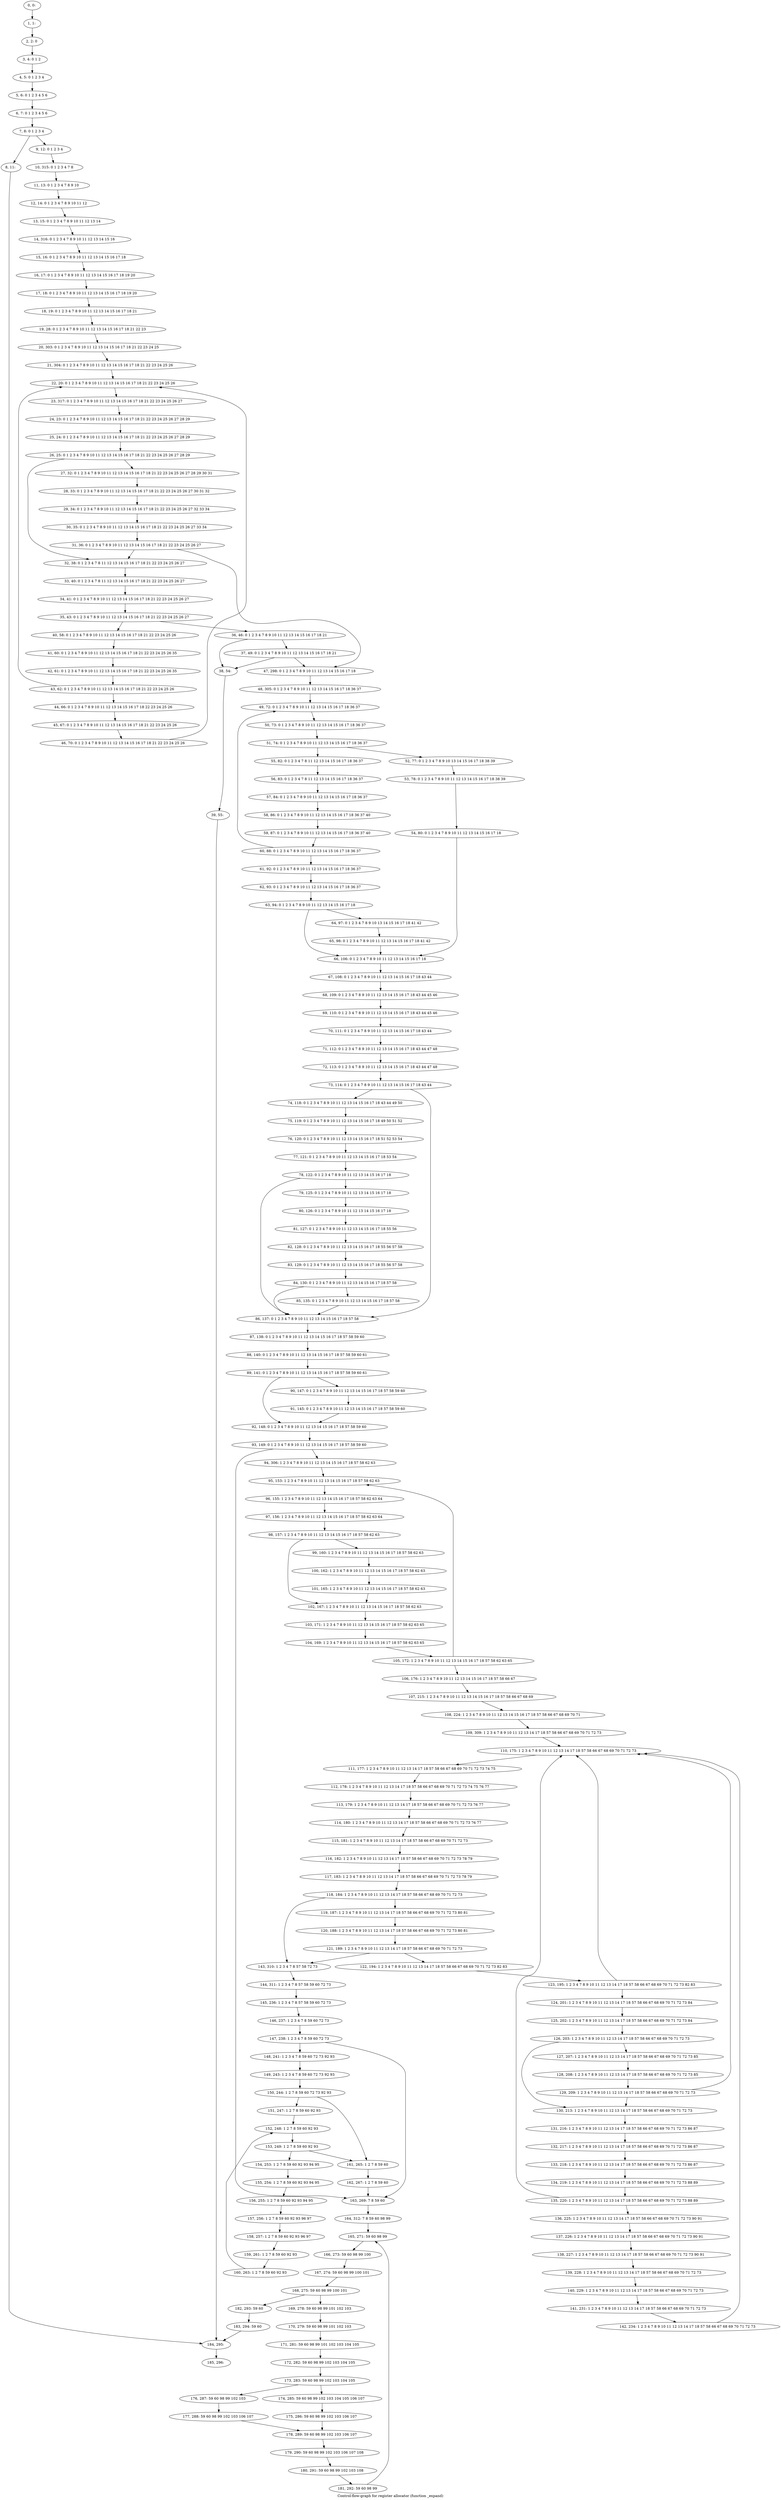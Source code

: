 digraph G {
graph [label="Control-flow-graph for register allocator (function _expand)"]
0[label="0, 0: "];
1[label="1, 1: "];
2[label="2, 2: 0 "];
3[label="3, 4: 0 1 2 "];
4[label="4, 5: 0 1 2 3 4 "];
5[label="5, 6: 0 1 2 3 4 5 6 "];
6[label="6, 7: 0 1 2 3 4 5 6 "];
7[label="7, 8: 0 1 2 3 4 "];
8[label="8, 11: "];
9[label="9, 12: 0 1 2 3 4 "];
10[label="10, 315: 0 1 2 3 4 7 8 "];
11[label="11, 13: 0 1 2 3 4 7 8 9 10 "];
12[label="12, 14: 0 1 2 3 4 7 8 9 10 11 12 "];
13[label="13, 15: 0 1 2 3 4 7 8 9 10 11 12 13 14 "];
14[label="14, 316: 0 1 2 3 4 7 8 9 10 11 12 13 14 15 16 "];
15[label="15, 16: 0 1 2 3 4 7 8 9 10 11 12 13 14 15 16 17 18 "];
16[label="16, 17: 0 1 2 3 4 7 8 9 10 11 12 13 14 15 16 17 18 19 20 "];
17[label="17, 18: 0 1 2 3 4 7 8 9 10 11 12 13 14 15 16 17 18 19 20 "];
18[label="18, 19: 0 1 2 3 4 7 8 9 10 11 12 13 14 15 16 17 18 21 "];
19[label="19, 28: 0 1 2 3 4 7 8 9 10 11 12 13 14 15 16 17 18 21 22 23 "];
20[label="20, 303: 0 1 2 3 4 7 8 9 10 11 12 13 14 15 16 17 18 21 22 23 24 25 "];
21[label="21, 304: 0 1 2 3 4 7 8 9 10 11 12 13 14 15 16 17 18 21 22 23 24 25 26 "];
22[label="22, 20: 0 1 2 3 4 7 8 9 10 11 12 13 14 15 16 17 18 21 22 23 24 25 26 "];
23[label="23, 317: 0 1 2 3 4 7 8 9 10 11 12 13 14 15 16 17 18 21 22 23 24 25 26 27 "];
24[label="24, 23: 0 1 2 3 4 7 8 9 10 11 12 13 14 15 16 17 18 21 22 23 24 25 26 27 28 29 "];
25[label="25, 24: 0 1 2 3 4 7 8 9 10 11 12 13 14 15 16 17 18 21 22 23 24 25 26 27 28 29 "];
26[label="26, 25: 0 1 2 3 4 7 8 9 10 11 12 13 14 15 16 17 18 21 22 23 24 25 26 27 28 29 "];
27[label="27, 32: 0 1 2 3 4 7 8 9 10 11 12 13 14 15 16 17 18 21 22 23 24 25 26 27 28 29 30 31 "];
28[label="28, 33: 0 1 2 3 4 7 8 9 10 11 12 13 14 15 16 17 18 21 22 23 24 25 26 27 30 31 32 "];
29[label="29, 34: 0 1 2 3 4 7 8 9 10 11 12 13 14 15 16 17 18 21 22 23 24 25 26 27 32 33 34 "];
30[label="30, 35: 0 1 2 3 4 7 8 9 10 11 12 13 14 15 16 17 18 21 22 23 24 25 26 27 33 34 "];
31[label="31, 36: 0 1 2 3 4 7 8 9 10 11 12 13 14 15 16 17 18 21 22 23 24 25 26 27 "];
32[label="32, 38: 0 1 2 3 4 7 8 11 12 13 14 15 16 17 18 21 22 23 24 25 26 27 "];
33[label="33, 40: 0 1 2 3 4 7 8 11 12 13 14 15 16 17 18 21 22 23 24 25 26 27 "];
34[label="34, 41: 0 1 2 3 4 7 8 9 10 11 12 13 14 15 16 17 18 21 22 23 24 25 26 27 "];
35[label="35, 43: 0 1 2 3 4 7 8 9 10 11 12 13 14 15 16 17 18 21 22 23 24 25 26 27 "];
36[label="36, 46: 0 1 2 3 4 7 8 9 10 11 12 13 14 15 16 17 18 21 "];
37[label="37, 49: 0 1 2 3 4 7 8 9 10 11 12 13 14 15 16 17 18 21 "];
38[label="38, 54: "];
39[label="39, 55: "];
40[label="40, 58: 0 1 2 3 4 7 8 9 10 11 12 13 14 15 16 17 18 21 22 23 24 25 26 "];
41[label="41, 60: 0 1 2 3 4 7 8 9 10 11 12 13 14 15 16 17 18 21 22 23 24 25 26 35 "];
42[label="42, 61: 0 1 2 3 4 7 8 9 10 11 12 13 14 15 16 17 18 21 22 23 24 25 26 35 "];
43[label="43, 62: 0 1 2 3 4 7 8 9 10 11 12 13 14 15 16 17 18 21 22 23 24 25 26 "];
44[label="44, 66: 0 1 2 3 4 7 8 9 10 11 12 13 14 15 16 17 18 22 23 24 25 26 "];
45[label="45, 67: 0 1 2 3 4 7 8 9 10 11 12 13 14 15 16 17 18 21 22 23 24 25 26 "];
46[label="46, 70: 0 1 2 3 4 7 8 9 10 11 12 13 14 15 16 17 18 21 22 23 24 25 26 "];
47[label="47, 298: 0 1 2 3 4 7 8 9 10 11 12 13 14 15 16 17 18 "];
48[label="48, 305: 0 1 2 3 4 7 8 9 10 11 12 13 14 15 16 17 18 36 37 "];
49[label="49, 72: 0 1 2 3 4 7 8 9 10 11 12 13 14 15 16 17 18 36 37 "];
50[label="50, 73: 0 1 2 3 4 7 8 9 10 11 12 13 14 15 16 17 18 36 37 "];
51[label="51, 74: 0 1 2 3 4 7 8 9 10 11 12 13 14 15 16 17 18 36 37 "];
52[label="52, 77: 0 1 2 3 4 7 8 9 10 13 14 15 16 17 18 38 39 "];
53[label="53, 78: 0 1 2 3 4 7 8 9 10 11 12 13 14 15 16 17 18 38 39 "];
54[label="54, 80: 0 1 2 3 4 7 8 9 10 11 12 13 14 15 16 17 18 "];
55[label="55, 82: 0 1 2 3 4 7 8 11 12 13 14 15 16 17 18 36 37 "];
56[label="56, 83: 0 1 2 3 4 7 8 11 12 13 14 15 16 17 18 36 37 "];
57[label="57, 84: 0 1 2 3 4 7 8 9 10 11 12 13 14 15 16 17 18 36 37 "];
58[label="58, 86: 0 1 2 3 4 7 8 9 10 11 12 13 14 15 16 17 18 36 37 40 "];
59[label="59, 87: 0 1 2 3 4 7 8 9 10 11 12 13 14 15 16 17 18 36 37 40 "];
60[label="60, 88: 0 1 2 3 4 7 8 9 10 11 12 13 14 15 16 17 18 36 37 "];
61[label="61, 92: 0 1 2 3 4 7 8 9 10 11 12 13 14 15 16 17 18 36 37 "];
62[label="62, 93: 0 1 2 3 4 7 8 9 10 11 12 13 14 15 16 17 18 36 37 "];
63[label="63, 94: 0 1 2 3 4 7 8 9 10 11 12 13 14 15 16 17 18 "];
64[label="64, 97: 0 1 2 3 4 7 8 9 10 13 14 15 16 17 18 41 42 "];
65[label="65, 98: 0 1 2 3 4 7 8 9 10 11 12 13 14 15 16 17 18 41 42 "];
66[label="66, 106: 0 1 2 3 4 7 8 9 10 11 12 13 14 15 16 17 18 "];
67[label="67, 108: 0 1 2 3 4 7 8 9 10 11 12 13 14 15 16 17 18 43 44 "];
68[label="68, 109: 0 1 2 3 4 7 8 9 10 11 12 13 14 15 16 17 18 43 44 45 46 "];
69[label="69, 110: 0 1 2 3 4 7 8 9 10 11 12 13 14 15 16 17 18 43 44 45 46 "];
70[label="70, 111: 0 1 2 3 4 7 8 9 10 11 12 13 14 15 16 17 18 43 44 "];
71[label="71, 112: 0 1 2 3 4 7 8 9 10 11 12 13 14 15 16 17 18 43 44 47 48 "];
72[label="72, 113: 0 1 2 3 4 7 8 9 10 11 12 13 14 15 16 17 18 43 44 47 48 "];
73[label="73, 114: 0 1 2 3 4 7 8 9 10 11 12 13 14 15 16 17 18 43 44 "];
74[label="74, 118: 0 1 2 3 4 7 8 9 10 11 12 13 14 15 16 17 18 43 44 49 50 "];
75[label="75, 119: 0 1 2 3 4 7 8 9 10 11 12 13 14 15 16 17 18 49 50 51 52 "];
76[label="76, 120: 0 1 2 3 4 7 8 9 10 11 12 13 14 15 16 17 18 51 52 53 54 "];
77[label="77, 121: 0 1 2 3 4 7 8 9 10 11 12 13 14 15 16 17 18 53 54 "];
78[label="78, 122: 0 1 2 3 4 7 8 9 10 11 12 13 14 15 16 17 18 "];
79[label="79, 125: 0 1 2 3 4 7 8 9 10 11 12 13 14 15 16 17 18 "];
80[label="80, 126: 0 1 2 3 4 7 8 9 10 11 12 13 14 15 16 17 18 "];
81[label="81, 127: 0 1 2 3 4 7 8 9 10 11 12 13 14 15 16 17 18 55 56 "];
82[label="82, 128: 0 1 2 3 4 7 8 9 10 11 12 13 14 15 16 17 18 55 56 57 58 "];
83[label="83, 129: 0 1 2 3 4 7 8 9 10 11 12 13 14 15 16 17 18 55 56 57 58 "];
84[label="84, 130: 0 1 2 3 4 7 8 9 10 11 12 13 14 15 16 17 18 57 58 "];
85[label="85, 135: 0 1 2 3 4 7 8 9 10 11 12 13 14 15 16 17 18 57 58 "];
86[label="86, 137: 0 1 2 3 4 7 8 9 10 11 12 13 14 15 16 17 18 57 58 "];
87[label="87, 138: 0 1 2 3 4 7 8 9 10 11 12 13 14 15 16 17 18 57 58 59 60 "];
88[label="88, 140: 0 1 2 3 4 7 8 9 10 11 12 13 14 15 16 17 18 57 58 59 60 61 "];
89[label="89, 141: 0 1 2 3 4 7 8 9 10 11 12 13 14 15 16 17 18 57 58 59 60 61 "];
90[label="90, 147: 0 1 2 3 4 7 8 9 10 11 12 13 14 15 16 17 18 57 58 59 60 "];
91[label="91, 145: 0 1 2 3 4 7 8 9 10 11 12 13 14 15 16 17 18 57 58 59 60 "];
92[label="92, 148: 0 1 2 3 4 7 8 9 10 11 12 13 14 15 16 17 18 57 58 59 60 "];
93[label="93, 149: 0 1 2 3 4 7 8 9 10 11 12 13 14 15 16 17 18 57 58 59 60 "];
94[label="94, 306: 1 2 3 4 7 8 9 10 11 12 13 14 15 16 17 18 57 58 62 63 "];
95[label="95, 153: 1 2 3 4 7 8 9 10 11 12 13 14 15 16 17 18 57 58 62 63 "];
96[label="96, 155: 1 2 3 4 7 8 9 10 11 12 13 14 15 16 17 18 57 58 62 63 64 "];
97[label="97, 156: 1 2 3 4 7 8 9 10 11 12 13 14 15 16 17 18 57 58 62 63 64 "];
98[label="98, 157: 1 2 3 4 7 8 9 10 11 12 13 14 15 16 17 18 57 58 62 63 "];
99[label="99, 160: 1 2 3 4 7 8 9 10 11 12 13 14 15 16 17 18 57 58 62 63 "];
100[label="100, 162: 1 2 3 4 7 8 9 10 11 12 13 14 15 16 17 18 57 58 62 63 "];
101[label="101, 165: 1 2 3 4 7 8 9 10 11 12 13 14 15 16 17 18 57 58 62 63 "];
102[label="102, 167: 1 2 3 4 7 8 9 10 11 12 13 14 15 16 17 18 57 58 62 63 "];
103[label="103, 171: 1 2 3 4 7 8 9 10 11 12 13 14 15 16 17 18 57 58 62 63 65 "];
104[label="104, 169: 1 2 3 4 7 8 9 10 11 12 13 14 15 16 17 18 57 58 62 63 65 "];
105[label="105, 172: 1 2 3 4 7 8 9 10 11 12 13 14 15 16 17 18 57 58 62 63 65 "];
106[label="106, 176: 1 2 3 4 7 8 9 10 11 12 13 14 15 16 17 18 57 58 66 67 "];
107[label="107, 215: 1 2 3 4 7 8 9 10 11 12 13 14 15 16 17 18 57 58 66 67 68 69 "];
108[label="108, 224: 1 2 3 4 7 8 9 10 11 12 13 14 15 16 17 18 57 58 66 67 68 69 70 71 "];
109[label="109, 309: 1 2 3 4 7 8 9 10 11 12 13 14 17 18 57 58 66 67 68 69 70 71 72 73 "];
110[label="110, 175: 1 2 3 4 7 8 9 10 11 12 13 14 17 18 57 58 66 67 68 69 70 71 72 73 "];
111[label="111, 177: 1 2 3 4 7 8 9 10 11 12 13 14 17 18 57 58 66 67 68 69 70 71 72 73 74 75 "];
112[label="112, 178: 1 2 3 4 7 8 9 10 11 12 13 14 17 18 57 58 66 67 68 69 70 71 72 73 74 75 76 77 "];
113[label="113, 179: 1 2 3 4 7 8 9 10 11 12 13 14 17 18 57 58 66 67 68 69 70 71 72 73 76 77 "];
114[label="114, 180: 1 2 3 4 7 8 9 10 11 12 13 14 17 18 57 58 66 67 68 69 70 71 72 73 76 77 "];
115[label="115, 181: 1 2 3 4 7 8 9 10 11 12 13 14 17 18 57 58 66 67 68 69 70 71 72 73 "];
116[label="116, 182: 1 2 3 4 7 8 9 10 11 12 13 14 17 18 57 58 66 67 68 69 70 71 72 73 78 79 "];
117[label="117, 183: 1 2 3 4 7 8 9 10 11 12 13 14 17 18 57 58 66 67 68 69 70 71 72 73 78 79 "];
118[label="118, 184: 1 2 3 4 7 8 9 10 11 12 13 14 17 18 57 58 66 67 68 69 70 71 72 73 "];
119[label="119, 187: 1 2 3 4 7 8 9 10 11 12 13 14 17 18 57 58 66 67 68 69 70 71 72 73 80 81 "];
120[label="120, 188: 1 2 3 4 7 8 9 10 11 12 13 14 17 18 57 58 66 67 68 69 70 71 72 73 80 81 "];
121[label="121, 189: 1 2 3 4 7 8 9 10 11 12 13 14 17 18 57 58 66 67 68 69 70 71 72 73 "];
122[label="122, 194: 1 2 3 4 7 8 9 10 11 12 13 14 17 18 57 58 66 67 68 69 70 71 72 73 82 83 "];
123[label="123, 195: 1 2 3 4 7 8 9 10 11 12 13 14 17 18 57 58 66 67 68 69 70 71 72 73 82 83 "];
124[label="124, 201: 1 2 3 4 7 8 9 10 11 12 13 14 17 18 57 58 66 67 68 69 70 71 72 73 84 "];
125[label="125, 202: 1 2 3 4 7 8 9 10 11 12 13 14 17 18 57 58 66 67 68 69 70 71 72 73 84 "];
126[label="126, 203: 1 2 3 4 7 8 9 10 11 12 13 14 17 18 57 58 66 67 68 69 70 71 72 73 "];
127[label="127, 207: 1 2 3 4 7 8 9 10 11 12 13 14 17 18 57 58 66 67 68 69 70 71 72 73 85 "];
128[label="128, 208: 1 2 3 4 7 8 9 10 11 12 13 14 17 18 57 58 66 67 68 69 70 71 72 73 85 "];
129[label="129, 209: 1 2 3 4 7 8 9 10 11 12 13 14 17 18 57 58 66 67 68 69 70 71 72 73 "];
130[label="130, 213: 1 2 3 4 7 8 9 10 11 12 13 14 17 18 57 58 66 67 68 69 70 71 72 73 "];
131[label="131, 216: 1 2 3 4 7 8 9 10 11 12 13 14 17 18 57 58 66 67 68 69 70 71 72 73 86 87 "];
132[label="132, 217: 1 2 3 4 7 8 9 10 11 12 13 14 17 18 57 58 66 67 68 69 70 71 72 73 86 87 "];
133[label="133, 218: 1 2 3 4 7 8 9 10 11 12 13 14 17 18 57 58 66 67 68 69 70 71 72 73 86 87 "];
134[label="134, 219: 1 2 3 4 7 8 9 10 11 12 13 14 17 18 57 58 66 67 68 69 70 71 72 73 88 89 "];
135[label="135, 220: 1 2 3 4 7 8 9 10 11 12 13 14 17 18 57 58 66 67 68 69 70 71 72 73 88 89 "];
136[label="136, 225: 1 2 3 4 7 8 9 10 11 12 13 14 17 18 57 58 66 67 68 69 70 71 72 73 90 91 "];
137[label="137, 226: 1 2 3 4 7 8 9 10 11 12 13 14 17 18 57 58 66 67 68 69 70 71 72 73 90 91 "];
138[label="138, 227: 1 2 3 4 7 8 9 10 11 12 13 14 17 18 57 58 66 67 68 69 70 71 72 73 90 91 "];
139[label="139, 228: 1 2 3 4 7 8 9 10 11 12 13 14 17 18 57 58 66 67 68 69 70 71 72 73 "];
140[label="140, 229: 1 2 3 4 7 8 9 10 11 12 13 14 17 18 57 58 66 67 68 69 70 71 72 73 "];
141[label="141, 231: 1 2 3 4 7 8 9 10 11 12 13 14 17 18 57 58 66 67 68 69 70 71 72 73 "];
142[label="142, 234: 1 2 3 4 7 8 9 10 11 12 13 14 17 18 57 58 66 67 68 69 70 71 72 73 "];
143[label="143, 310: 1 2 3 4 7 8 57 58 72 73 "];
144[label="144, 311: 1 2 3 4 7 8 57 58 59 60 72 73 "];
145[label="145, 236: 1 2 3 4 7 8 57 58 59 60 72 73 "];
146[label="146, 237: 1 2 3 4 7 8 59 60 72 73 "];
147[label="147, 238: 1 2 3 4 7 8 59 60 72 73 "];
148[label="148, 241: 1 2 3 4 7 8 59 60 72 73 92 93 "];
149[label="149, 243: 1 2 3 4 7 8 59 60 72 73 92 93 "];
150[label="150, 244: 1 2 7 8 59 60 72 73 92 93 "];
151[label="151, 247: 1 2 7 8 59 60 92 93 "];
152[label="152, 248: 1 2 7 8 59 60 92 93 "];
153[label="153, 249: 1 2 7 8 59 60 92 93 "];
154[label="154, 253: 1 2 7 8 59 60 92 93 94 95 "];
155[label="155, 254: 1 2 7 8 59 60 92 93 94 95 "];
156[label="156, 255: 1 2 7 8 59 60 92 93 94 95 "];
157[label="157, 256: 1 2 7 8 59 60 92 93 96 97 "];
158[label="158, 257: 1 2 7 8 59 60 92 93 96 97 "];
159[label="159, 261: 1 2 7 8 59 60 92 93 "];
160[label="160, 263: 1 2 7 8 59 60 92 93 "];
161[label="161, 265: 1 2 7 8 59 60 "];
162[label="162, 267: 1 2 7 8 59 60 "];
163[label="163, 269: 7 8 59 60 "];
164[label="164, 312: 7 8 59 60 98 99 "];
165[label="165, 271: 59 60 98 99 "];
166[label="166, 273: 59 60 98 99 100 "];
167[label="167, 274: 59 60 98 99 100 101 "];
168[label="168, 275: 59 60 98 99 100 101 "];
169[label="169, 278: 59 60 98 99 101 102 103 "];
170[label="170, 279: 59 60 98 99 101 102 103 "];
171[label="171, 281: 59 60 98 99 101 102 103 104 105 "];
172[label="172, 282: 59 60 98 99 102 103 104 105 "];
173[label="173, 283: 59 60 98 99 102 103 104 105 "];
174[label="174, 285: 59 60 98 99 102 103 104 105 106 107 "];
175[label="175, 286: 59 60 98 99 102 103 106 107 "];
176[label="176, 287: 59 60 98 99 102 103 "];
177[label="177, 288: 59 60 98 99 102 103 106 107 "];
178[label="178, 289: 59 60 98 99 102 103 106 107 "];
179[label="179, 290: 59 60 98 99 102 103 106 107 108 "];
180[label="180, 291: 59 60 98 99 102 103 108 "];
181[label="181, 292: 59 60 98 99 "];
182[label="182, 293: 59 60 "];
183[label="183, 294: 59 60 "];
184[label="184, 295: "];
185[label="185, 296: "];
0->1 ;
1->2 ;
2->3 ;
3->4 ;
4->5 ;
5->6 ;
6->7 ;
7->8 ;
7->9 ;
8->184 ;
9->10 ;
10->11 ;
11->12 ;
12->13 ;
13->14 ;
14->15 ;
15->16 ;
16->17 ;
17->18 ;
18->19 ;
19->20 ;
20->21 ;
21->22 ;
22->23 ;
23->24 ;
24->25 ;
25->26 ;
26->27 ;
26->32 ;
27->28 ;
28->29 ;
29->30 ;
30->31 ;
31->32 ;
31->47 ;
32->33 ;
33->34 ;
34->35 ;
35->36 ;
35->40 ;
36->37 ;
36->38 ;
37->38 ;
37->47 ;
38->39 ;
39->184 ;
40->41 ;
41->42 ;
42->43 ;
43->44 ;
43->22 ;
44->45 ;
45->46 ;
46->22 ;
47->48 ;
48->49 ;
49->50 ;
50->51 ;
51->52 ;
51->55 ;
52->53 ;
53->54 ;
54->66 ;
55->56 ;
56->57 ;
57->58 ;
58->59 ;
59->60 ;
60->61 ;
60->49 ;
61->62 ;
62->63 ;
63->64 ;
63->66 ;
64->65 ;
65->66 ;
66->67 ;
67->68 ;
68->69 ;
69->70 ;
70->71 ;
71->72 ;
72->73 ;
73->74 ;
73->86 ;
74->75 ;
75->76 ;
76->77 ;
77->78 ;
78->79 ;
78->86 ;
79->80 ;
80->81 ;
81->82 ;
82->83 ;
83->84 ;
84->85 ;
84->86 ;
85->86 ;
86->87 ;
87->88 ;
88->89 ;
89->90 ;
89->92 ;
90->91 ;
91->92 ;
92->93 ;
93->94 ;
93->163 ;
94->95 ;
95->96 ;
96->97 ;
97->98 ;
98->99 ;
98->102 ;
99->100 ;
100->101 ;
101->102 ;
102->103 ;
103->104 ;
104->105 ;
105->106 ;
105->95 ;
106->107 ;
107->108 ;
108->109 ;
109->110 ;
110->111 ;
111->112 ;
112->113 ;
113->114 ;
114->115 ;
115->116 ;
116->117 ;
117->118 ;
118->119 ;
118->143 ;
119->120 ;
120->121 ;
121->122 ;
121->143 ;
122->123 ;
123->124 ;
123->110 ;
124->125 ;
125->126 ;
126->127 ;
126->130 ;
127->128 ;
128->129 ;
129->130 ;
129->110 ;
130->131 ;
131->132 ;
132->133 ;
133->134 ;
134->135 ;
135->136 ;
135->110 ;
136->137 ;
137->138 ;
138->139 ;
139->140 ;
140->141 ;
141->142 ;
142->110 ;
143->144 ;
144->145 ;
145->146 ;
146->147 ;
147->148 ;
147->163 ;
148->149 ;
149->150 ;
150->151 ;
150->161 ;
151->152 ;
152->153 ;
153->154 ;
153->161 ;
154->155 ;
155->156 ;
156->157 ;
157->158 ;
158->159 ;
159->160 ;
160->152 ;
161->162 ;
162->163 ;
163->164 ;
164->165 ;
165->166 ;
166->167 ;
167->168 ;
168->169 ;
168->182 ;
169->170 ;
170->171 ;
171->172 ;
172->173 ;
173->174 ;
173->176 ;
174->175 ;
175->178 ;
176->177 ;
177->178 ;
178->179 ;
179->180 ;
180->181 ;
181->165 ;
182->183 ;
183->184 ;
184->185 ;
}

